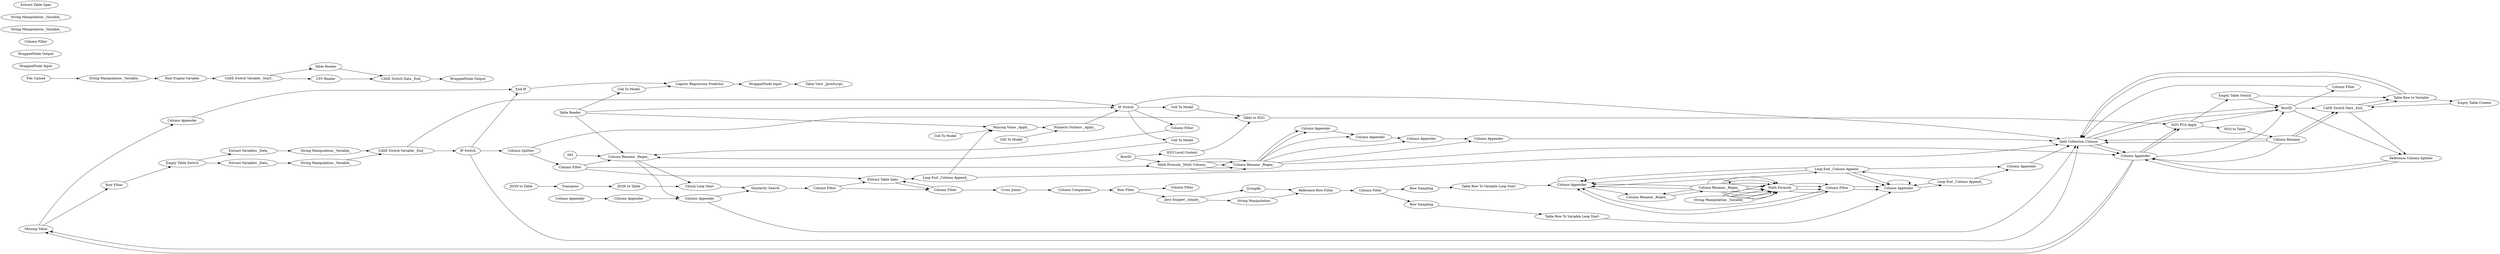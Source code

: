 digraph {
	126 [label="Missing Value"]
	159 [label="Column Splitter"]
	162 [label="Domain Calculator"]
	169 [label="Extract Table Spec"]
	170 [label="Table Row to Variable"]
	94 [label="Reference Column Splitter"]
	153 [label="Split Collection Column"]
	161 [label="Insert Column Header"]
	162 [label=Transpose]
	166 [label="Column Rename _Regex_"]
	1 [label="Table Reader"]
	3 [label="Cell To Model"]
	197 [label="Logistic Regression Predictor"]
	5 [label="File Upload"]
	7 [label="WrappedNode Input"]
	8 [label="WrappedNode Output"]
	669 [label="String Manipulation _Variable_"]
	670 [label="Rule Engine Variable"]
	671 [label="CASE Switch Variable _Start_"]
	672 [label="Table Reader"]
	673 [label="CASE Switch Data _End_"]
	1159 [label="CSV Reader"]
	395 [label="Table View _JavaScript_"]
	396 [label="WrappedNode Input"]
	397 [label="WrappedNode Output"]
	400 [label="Missing Value _Apply_"]
	403 [label="Cell To Model"]
	404 [label="Cell To Model"]
	405 [label="Numeric Outliers _Apply_"]
	199 [label="Column Rename _Regex_"]
	202 [label="Normalizer _Apply_"]
	203 [label="Column Rename"]
	204 [label="String Manipulation _Variable_"]
	205 [label="Loop End _Column Append_"]
	206 [label="Similarity Search"]
	207 [label="Chunk Loop Start"]
	208 [label="Column Filter"]
	424 [label="JSON to Table"]
	425 [label="JSON to Table"]
	426 [label=Transpose]
	127 [label="Column Splitter"]
	154 [label="Column Filter"]
	200 [label="Column Appender"]
	201 [label="Column Appender"]
	202 [label="Column Appender"]
	265 [label="Column Appender"]
	126 [label="Missing Value"]
	159 [label="Column Splitter"]
	162 [label="Domain Calculator"]
	169 [label="Extract Table Spec"]
	170 [label="Table Row to Variable"]
	94 [label="Reference Column Splitter"]
	153 [label="Split Collection Column"]
	161 [label="Insert Column Header"]
	162 [label=Transpose]
	166 [label="Column Rename _Regex_"]
	167 [label="Empty Table Switch"]
	168 [label="Empty Table Creator"]
	169 [label="CASE Switch Data _End_"]
	170 [label="Table Row to Variable"]
	448 [label="Column Filter"]
	449 [label="Cell To Model"]
	450 [label="Cell To Model"]
	133 [label="Table to H2O"]
	134 [label="H2O Local Context"]
	152 [label="H2O to Table"]
	159 [label="Column Rename"]
	160 [label=RowID]
	161 [label=RowID]
	162 [label="Column Appender"]
	163 [label="Column Filter"]
	164 [label="Column Filter"]
	166 [label="H2O PCA Apply"]
	203 [label="Extract Table Spec"]
	204 [label="Column Filter"]
	216 [label="Math Formula"]
	219 [label="String Manipulation _Variable_"]
	220 [label="Column Filter"]
	216 [label="Math Formula"]
	219 [label="String Manipulation _Variable_"]
	220 [label="Column Filter"]
	216 [label="Math Formula"]
	219 [label="String Manipulation _Variable_"]
	220 [label="Column Filter"]
	216 [label="Math Formula"]
	219 [label="String Manipulation _Variable_"]
	220 [label="Column Filter"]
	249 [label="Table Row To Variable Loop Start"]
	250 [label="Table Row To Variable Loop Start"]
	234 [label="Cross Joiner"]
	236 [label="Row Filter"]
	237 [label="Column Comparator"]
	241 [label="Java Snippet _simple_"]
	242 [label=GroupBy]
	245 [label="String Manipulation"]
	246 [label="Reference Row Filter"]
	247 [label="Column Filter"]
	248 [label="Column Filter"]
	255 [label="Column Rename _Regex_"]
	256 [label="Column Rename _Regex_"]
	257 [label="String Manipulation _Variable_"]
	258 [label="String Manipulation _Variable_"]
	259 [label="Column Filter"]
	260 [label="String Manipulation _Variable_"]
	217 [label="Column Rename _Regex_"]
	218 [label="Column Rename _Regex_"]
	255 [label="String Manipulation _Variable_"]
	256 [label="String Manipulation _Variable_"]
	257 [label="String Manipulation _Variable_"]
	258 [label="Column Filter"]
	257 [label="Loop End _Column Append_"]
	258 [label="Column Appender"]
	259 [label="Column Appender"]
	260 [label="Loop End _Column Append_"]
	261 [label="Column Appender"]
	262 [label="Row Sampling"]
	263 [label="Row Sampling"]
	157 [label="Column Rename _Regex_"]
	158 [label="Math Formula _Multi Column_"]
	157 [label="Column Rename _Regex_"]
	158 [label="Math Formula _Multi Column_"]
	157 [label="Column Rename _Regex_"]
	158 [label="Math Formula _Multi Column_"]
	157 [label="Column Rename _Regex_"]
	158 [label="Math Formula _Multi Column_"]
	157 [label="Column Rename _Regex_"]
	158 [label="Math Formula _Multi Column_"]
	180 [label="Column Appender"]
	181 [label="Column Appender"]
	182 [label="Column Appender"]
	183 [label="Column Appender"]
	457 [label="End IF"]
	463 [label="IF Switch"]
	464 [label="IF Switch"]
	454 [label="Extract Table Spec"]
	455 [label="Row Filter"]
	456 [label="Empty Table Switch"]
	458 [label="Extract Variables _Data_"]
	459 [label="String Manipulation _Variable_"]
	460 [label="Extract Variables _Data_"]
	461 [label="String Manipulation _Variable_"]
	462 [label="CASE Switch Variable _End_"]
	153 -> 161
	153 -> 162
	161 -> 94
	162 -> 166
	166 -> 161
	159 -> 153
	159 -> 169
	162 -> 126
	169 -> 170
	170 -> 153
	94 -> 162
	5 -> 669
	669 -> 670
	670 -> 671
	671 -> 1159
	671 -> 672
	672 -> 673
	673 -> 8
	1159 -> 673
	396 -> 395
	400 -> 405
	403 -> 400
	404 -> 405
	424 -> 426
	426 -> 425
	199 -> 207
	199 -> 202
	202 -> 206
	203 -> 205
	204 -> 203
	206 -> 208
	207 -> 206
	208 -> 203
	208 -> 204
	425 -> 207
	153 -> 161
	153 -> 162
	161 -> 169
	162 -> 166
	166 -> 167
	167 -> 161
	167 -> 170
	168 -> 169
	169 -> 94
	170 -> 168
	159 -> 153
	159 -> 169
	162 -> 126
	169 -> 170
	170 -> 153
	94 -> 162
	200 -> 201
	201 -> 202
	202 -> 153
	126 -> 265
	133 -> 166
	134 -> 133
	152 -> 159
	159 -> 162
	160 -> 158
	160 -> 134
	161 -> 163
	162 -> 161
	157 -> 162
	166 -> 152
	216 -> 220
	219 -> 216
	216 -> 220
	219 -> 216
	216 -> 220
	219 -> 216
	216 -> 220
	219 -> 216
	234 -> 237
	236 -> 247
	236 -> 241
	237 -> 236
	241 -> 242
	241 -> 245
	242 -> 246
	245 -> 246
	246 -> 248
	218 -> 258
	257 -> 258
	257 -> 259
	258 -> 258
	259 -> 259
	260 -> 257
	260 -> 259
	217 -> 218
	218 -> 217
	218 -> 258
	218 -> 218
	257 -> 258
	257 -> 259
	258 -> 217
	203 -> 204
	204 -> 234
	220 -> 258
	220 -> 259
	220 -> 259
	220 -> 258
	249 -> 259
	250 -> 258
	248 -> 263
	248 -> 262
	218 -> 216
	218 -> 216
	218 -> 216
	218 -> 216
	218 -> 216
	218 -> 216
	218 -> 216
	218 -> 216
	257 -> 261
	258 -> 257
	259 -> 260
	260 -> 261
	262 -> 250
	263 -> 249
	158 -> 157
	158 -> 157
	158 -> 157
	158 -> 157
	158 -> 157
	157 -> 180
	157 -> 180
	157 -> 181
	157 -> 182
	157 -> 183
	180 -> 181
	181 -> 182
	182 -> 183
	126 -> 455
	455 -> 456
	456 -> 458
	456 -> 460
	458 -> 459
	459 -> 462
	460 -> 461
	461 -> 462
	205 -> 153
	127 -> 154
	127 -> 133
	154 -> 199
	154 -> 203
	154 -> 158
	265 -> 457
	448 -> 199
	449 -> 133
	450 -> 199
	163 -> 153
	261 -> 153
	183 -> 153
	463 -> 457
	463 -> 127
	463 -> 153
	464 -> 448
	464 -> 449
	464 -> 450
	464 -> 153
	462 -> 464
	462 -> 463
	205 -> 400
	1 -> 199
	1 -> 3
	1 -> 464
	1 -> 400
	3 -> 197
	197 -> 396
	393 -> 199
	405 -> 464
	457 -> 197
	rankdir=LR
}
